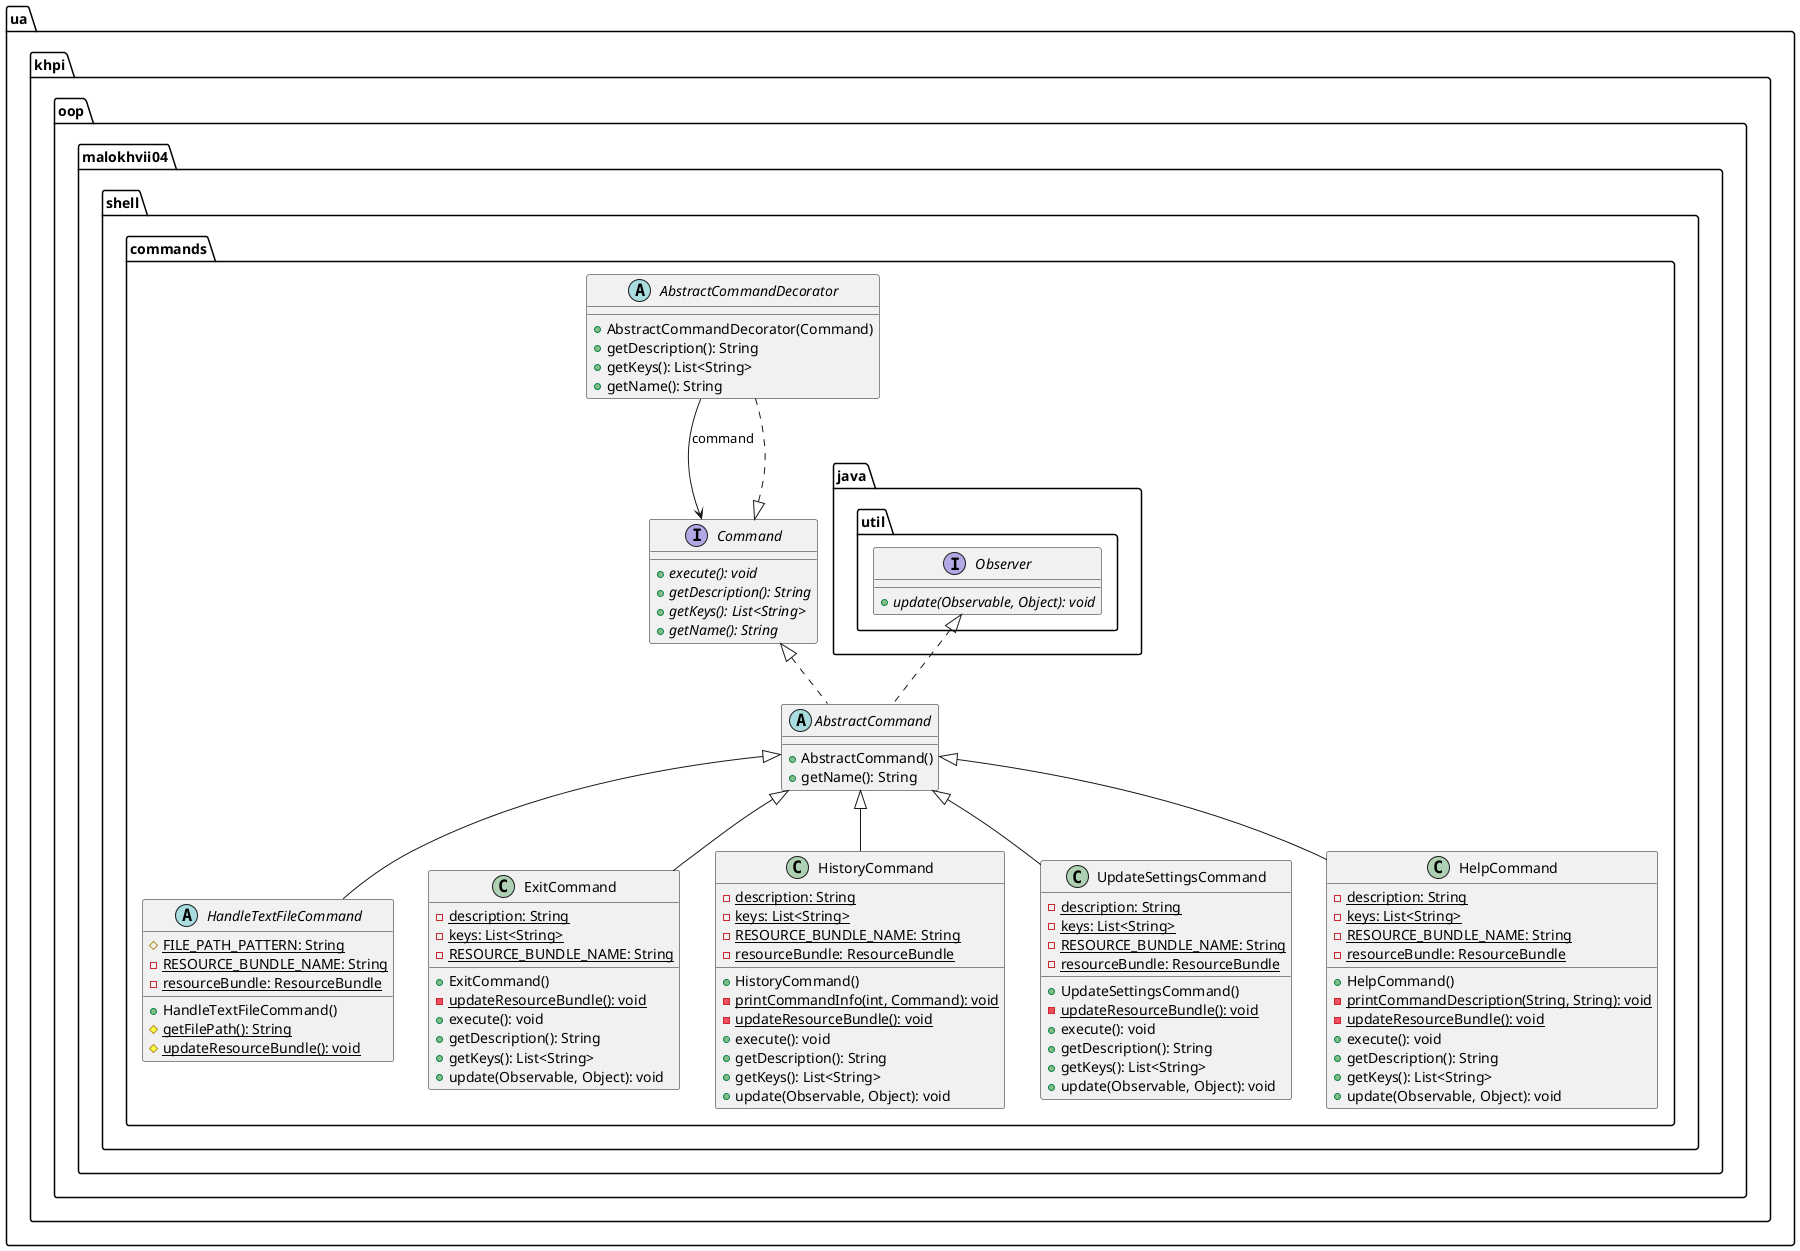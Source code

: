 @startuml

    namespace ua.khpi.oop.malokhvii04.shell.commands {

        abstract class AbstractCommandDecorator {
            +AbstractCommandDecorator(Command)
            +getDescription(): String
            +getKeys(): List<String>
            +getName(): String
        }

        abstract class HandleTextFileCommand {
            {static} #FILE_PATH_PATTERN: String
            {static} -RESOURCE_BUNDLE_NAME: String
            {static} -resourceBundle: ResourceBundle
            +HandleTextFileCommand()
            {static} #getFilePath(): String
            {static} #updateResourceBundle(): void
        }

        class ExitCommand {
            {static} -description: String
            {static} -keys: List<String>
            {static} -RESOURCE_BUNDLE_NAME: String
            +ExitCommand()
            {static} -updateResourceBundle(): void
            +execute(): void
            +getDescription(): String
            +getKeys(): List<String>
            +update(Observable, Object): void
        }

        class HistoryCommand {
            {static} -description: String
            {static} -keys: List<String>
            {static} -RESOURCE_BUNDLE_NAME: String
            {static} -resourceBundle: ResourceBundle
            +HistoryCommand()
            {static} -printCommandInfo(int, Command): void
            {static} -updateResourceBundle(): void
            +execute(): void
            +getDescription(): String
            +getKeys(): List<String>
            +update(Observable, Object): void
        }

        interface Command {
            {abstract} +execute(): void
            {abstract} +getDescription(): String
            {abstract} +getKeys(): List<String>
            {abstract} +getName(): String
        }

        class UpdateSettingsCommand {
            {static} -description: String
            {static} -keys: List<String>
            {static} -RESOURCE_BUNDLE_NAME: String
            {static} -resourceBundle: ResourceBundle
            +UpdateSettingsCommand()
            {static} -updateResourceBundle(): void
            +execute(): void
            +getDescription(): String
            +getKeys(): List<String>
            +update(Observable, Object): void
        }

        abstract class AbstractCommand {
            +AbstractCommand()
            +getName(): String
        }

        class HelpCommand {
            {static} -description: String
            {static} -keys: List<String>
            {static} -RESOURCE_BUNDLE_NAME: String
            {static} -resourceBundle: ResourceBundle
            +HelpCommand()
            {static} -printCommandDescription(String, String): void
            {static} -updateResourceBundle(): void
            +execute(): void
            +getDescription(): String
            +getKeys(): List<String>
            +update(Observable, Object): void
        }

        Command <|.. AbstractCommandDecorator

        AbstractCommand <|-- HandleTextFileCommand

        AbstractCommand <|-- ExitCommand

        AbstractCommand <|-- HistoryCommand

        AbstractCommand <|-- UpdateSettingsCommand

        Command <|.. AbstractCommand

        interface java.util.Observer {
            {abstract} +update(Observable, Object): void
        }
        java.util.Observer <|.. AbstractCommand

        AbstractCommand <|-- HelpCommand

        AbstractCommandDecorator --> Command: command

    }

@enduml
